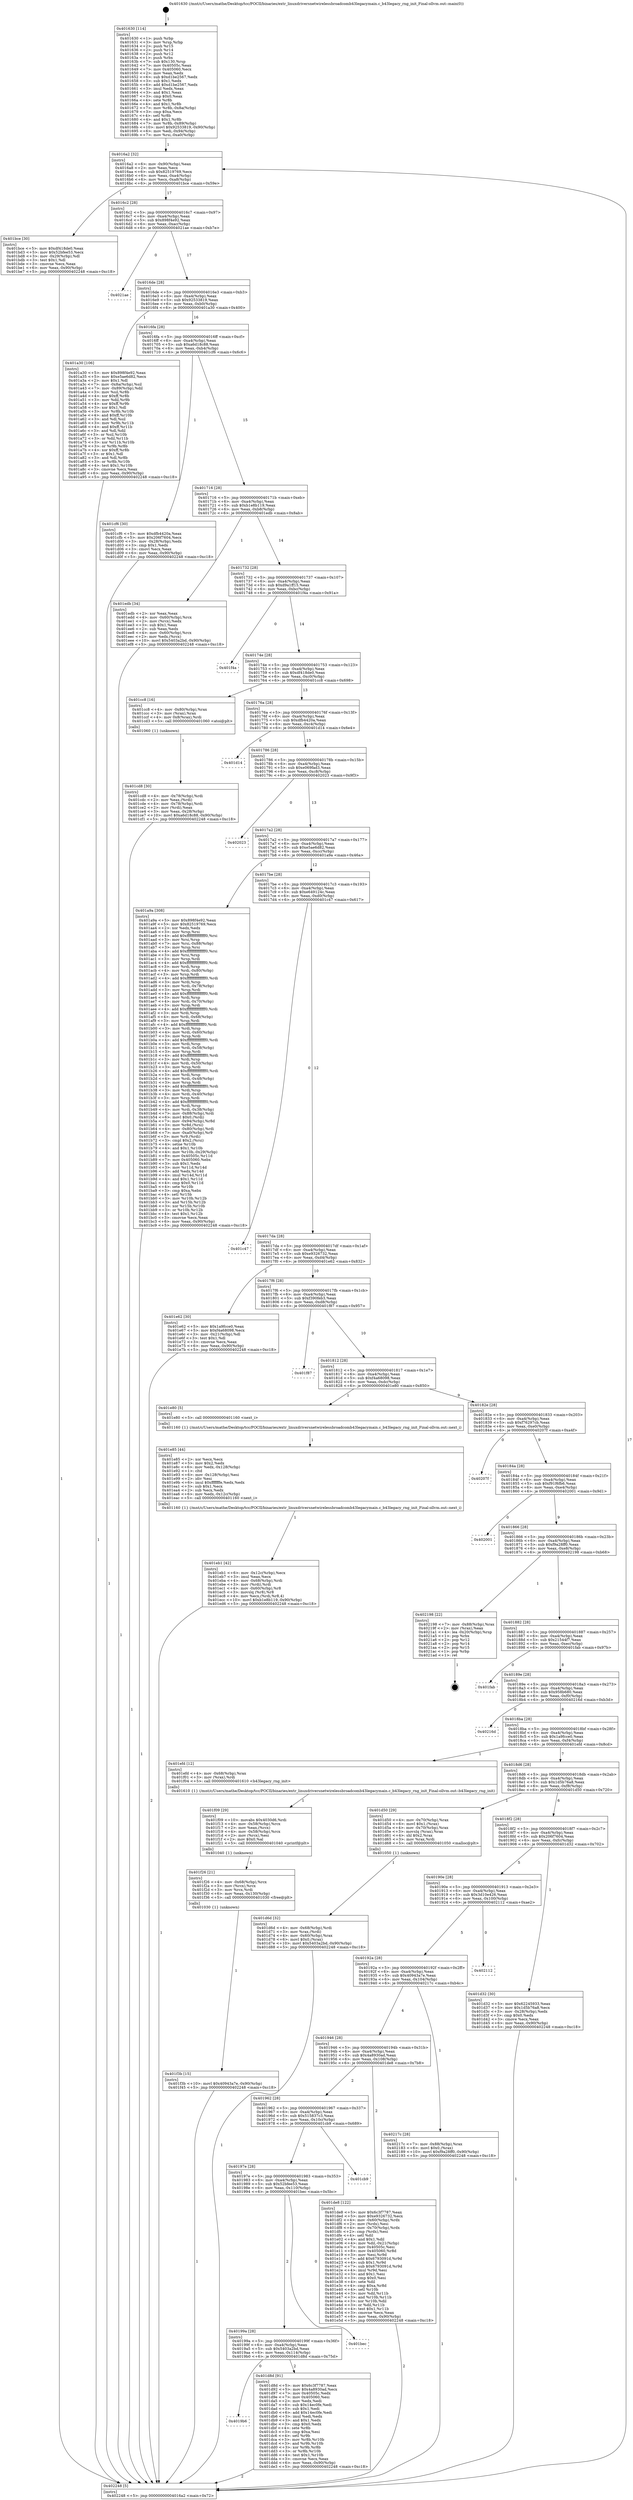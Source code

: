 digraph "0x401630" {
  label = "0x401630 (/mnt/c/Users/mathe/Desktop/tcc/POCII/binaries/extr_linuxdriversnetwirelessbroadcomb43legacymain.c_b43legacy_rng_init_Final-ollvm.out::main(0))"
  labelloc = "t"
  node[shape=record]

  Entry [label="",width=0.3,height=0.3,shape=circle,fillcolor=black,style=filled]
  "0x4016a2" [label="{
     0x4016a2 [32]\l
     | [instrs]\l
     &nbsp;&nbsp;0x4016a2 \<+6\>: mov -0x90(%rbp),%eax\l
     &nbsp;&nbsp;0x4016a8 \<+2\>: mov %eax,%ecx\l
     &nbsp;&nbsp;0x4016aa \<+6\>: sub $0x82519769,%ecx\l
     &nbsp;&nbsp;0x4016b0 \<+6\>: mov %eax,-0xa4(%rbp)\l
     &nbsp;&nbsp;0x4016b6 \<+6\>: mov %ecx,-0xa8(%rbp)\l
     &nbsp;&nbsp;0x4016bc \<+6\>: je 0000000000401bce \<main+0x59e\>\l
  }"]
  "0x401bce" [label="{
     0x401bce [30]\l
     | [instrs]\l
     &nbsp;&nbsp;0x401bce \<+5\>: mov $0xdf418de0,%eax\l
     &nbsp;&nbsp;0x401bd3 \<+5\>: mov $0x52bfee53,%ecx\l
     &nbsp;&nbsp;0x401bd8 \<+3\>: mov -0x29(%rbp),%dl\l
     &nbsp;&nbsp;0x401bdb \<+3\>: test $0x1,%dl\l
     &nbsp;&nbsp;0x401bde \<+3\>: cmovne %ecx,%eax\l
     &nbsp;&nbsp;0x401be1 \<+6\>: mov %eax,-0x90(%rbp)\l
     &nbsp;&nbsp;0x401be7 \<+5\>: jmp 0000000000402248 \<main+0xc18\>\l
  }"]
  "0x4016c2" [label="{
     0x4016c2 [28]\l
     | [instrs]\l
     &nbsp;&nbsp;0x4016c2 \<+5\>: jmp 00000000004016c7 \<main+0x97\>\l
     &nbsp;&nbsp;0x4016c7 \<+6\>: mov -0xa4(%rbp),%eax\l
     &nbsp;&nbsp;0x4016cd \<+5\>: sub $0x898f4e92,%eax\l
     &nbsp;&nbsp;0x4016d2 \<+6\>: mov %eax,-0xac(%rbp)\l
     &nbsp;&nbsp;0x4016d8 \<+6\>: je 00000000004021ae \<main+0xb7e\>\l
  }"]
  Exit [label="",width=0.3,height=0.3,shape=circle,fillcolor=black,style=filled,peripheries=2]
  "0x4021ae" [label="{
     0x4021ae\l
  }", style=dashed]
  "0x4016de" [label="{
     0x4016de [28]\l
     | [instrs]\l
     &nbsp;&nbsp;0x4016de \<+5\>: jmp 00000000004016e3 \<main+0xb3\>\l
     &nbsp;&nbsp;0x4016e3 \<+6\>: mov -0xa4(%rbp),%eax\l
     &nbsp;&nbsp;0x4016e9 \<+5\>: sub $0x92533819,%eax\l
     &nbsp;&nbsp;0x4016ee \<+6\>: mov %eax,-0xb0(%rbp)\l
     &nbsp;&nbsp;0x4016f4 \<+6\>: je 0000000000401a30 \<main+0x400\>\l
  }"]
  "0x401f3b" [label="{
     0x401f3b [15]\l
     | [instrs]\l
     &nbsp;&nbsp;0x401f3b \<+10\>: movl $0x40943a7e,-0x90(%rbp)\l
     &nbsp;&nbsp;0x401f45 \<+5\>: jmp 0000000000402248 \<main+0xc18\>\l
  }"]
  "0x401a30" [label="{
     0x401a30 [106]\l
     | [instrs]\l
     &nbsp;&nbsp;0x401a30 \<+5\>: mov $0x898f4e92,%eax\l
     &nbsp;&nbsp;0x401a35 \<+5\>: mov $0xe5ae6d82,%ecx\l
     &nbsp;&nbsp;0x401a3a \<+2\>: mov $0x1,%dl\l
     &nbsp;&nbsp;0x401a3c \<+7\>: mov -0x8a(%rbp),%sil\l
     &nbsp;&nbsp;0x401a43 \<+7\>: mov -0x89(%rbp),%dil\l
     &nbsp;&nbsp;0x401a4a \<+3\>: mov %sil,%r8b\l
     &nbsp;&nbsp;0x401a4d \<+4\>: xor $0xff,%r8b\l
     &nbsp;&nbsp;0x401a51 \<+3\>: mov %dil,%r9b\l
     &nbsp;&nbsp;0x401a54 \<+4\>: xor $0xff,%r9b\l
     &nbsp;&nbsp;0x401a58 \<+3\>: xor $0x1,%dl\l
     &nbsp;&nbsp;0x401a5b \<+3\>: mov %r8b,%r10b\l
     &nbsp;&nbsp;0x401a5e \<+4\>: and $0xff,%r10b\l
     &nbsp;&nbsp;0x401a62 \<+3\>: and %dl,%sil\l
     &nbsp;&nbsp;0x401a65 \<+3\>: mov %r9b,%r11b\l
     &nbsp;&nbsp;0x401a68 \<+4\>: and $0xff,%r11b\l
     &nbsp;&nbsp;0x401a6c \<+3\>: and %dl,%dil\l
     &nbsp;&nbsp;0x401a6f \<+3\>: or %sil,%r10b\l
     &nbsp;&nbsp;0x401a72 \<+3\>: or %dil,%r11b\l
     &nbsp;&nbsp;0x401a75 \<+3\>: xor %r11b,%r10b\l
     &nbsp;&nbsp;0x401a78 \<+3\>: or %r9b,%r8b\l
     &nbsp;&nbsp;0x401a7b \<+4\>: xor $0xff,%r8b\l
     &nbsp;&nbsp;0x401a7f \<+3\>: or $0x1,%dl\l
     &nbsp;&nbsp;0x401a82 \<+3\>: and %dl,%r8b\l
     &nbsp;&nbsp;0x401a85 \<+3\>: or %r8b,%r10b\l
     &nbsp;&nbsp;0x401a88 \<+4\>: test $0x1,%r10b\l
     &nbsp;&nbsp;0x401a8c \<+3\>: cmovne %ecx,%eax\l
     &nbsp;&nbsp;0x401a8f \<+6\>: mov %eax,-0x90(%rbp)\l
     &nbsp;&nbsp;0x401a95 \<+5\>: jmp 0000000000402248 \<main+0xc18\>\l
  }"]
  "0x4016fa" [label="{
     0x4016fa [28]\l
     | [instrs]\l
     &nbsp;&nbsp;0x4016fa \<+5\>: jmp 00000000004016ff \<main+0xcf\>\l
     &nbsp;&nbsp;0x4016ff \<+6\>: mov -0xa4(%rbp),%eax\l
     &nbsp;&nbsp;0x401705 \<+5\>: sub $0xa6d18c88,%eax\l
     &nbsp;&nbsp;0x40170a \<+6\>: mov %eax,-0xb4(%rbp)\l
     &nbsp;&nbsp;0x401710 \<+6\>: je 0000000000401cf6 \<main+0x6c6\>\l
  }"]
  "0x402248" [label="{
     0x402248 [5]\l
     | [instrs]\l
     &nbsp;&nbsp;0x402248 \<+5\>: jmp 00000000004016a2 \<main+0x72\>\l
  }"]
  "0x401630" [label="{
     0x401630 [114]\l
     | [instrs]\l
     &nbsp;&nbsp;0x401630 \<+1\>: push %rbp\l
     &nbsp;&nbsp;0x401631 \<+3\>: mov %rsp,%rbp\l
     &nbsp;&nbsp;0x401634 \<+2\>: push %r15\l
     &nbsp;&nbsp;0x401636 \<+2\>: push %r14\l
     &nbsp;&nbsp;0x401638 \<+2\>: push %r12\l
     &nbsp;&nbsp;0x40163a \<+1\>: push %rbx\l
     &nbsp;&nbsp;0x40163b \<+7\>: sub $0x130,%rsp\l
     &nbsp;&nbsp;0x401642 \<+7\>: mov 0x40505c,%eax\l
     &nbsp;&nbsp;0x401649 \<+7\>: mov 0x405060,%ecx\l
     &nbsp;&nbsp;0x401650 \<+2\>: mov %eax,%edx\l
     &nbsp;&nbsp;0x401652 \<+6\>: sub $0xd1be2567,%edx\l
     &nbsp;&nbsp;0x401658 \<+3\>: sub $0x1,%edx\l
     &nbsp;&nbsp;0x40165b \<+6\>: add $0xd1be2567,%edx\l
     &nbsp;&nbsp;0x401661 \<+3\>: imul %edx,%eax\l
     &nbsp;&nbsp;0x401664 \<+3\>: and $0x1,%eax\l
     &nbsp;&nbsp;0x401667 \<+3\>: cmp $0x0,%eax\l
     &nbsp;&nbsp;0x40166a \<+4\>: sete %r8b\l
     &nbsp;&nbsp;0x40166e \<+4\>: and $0x1,%r8b\l
     &nbsp;&nbsp;0x401672 \<+7\>: mov %r8b,-0x8a(%rbp)\l
     &nbsp;&nbsp;0x401679 \<+3\>: cmp $0xa,%ecx\l
     &nbsp;&nbsp;0x40167c \<+4\>: setl %r8b\l
     &nbsp;&nbsp;0x401680 \<+4\>: and $0x1,%r8b\l
     &nbsp;&nbsp;0x401684 \<+7\>: mov %r8b,-0x89(%rbp)\l
     &nbsp;&nbsp;0x40168b \<+10\>: movl $0x92533819,-0x90(%rbp)\l
     &nbsp;&nbsp;0x401695 \<+6\>: mov %edi,-0x94(%rbp)\l
     &nbsp;&nbsp;0x40169b \<+7\>: mov %rsi,-0xa0(%rbp)\l
  }"]
  "0x401f26" [label="{
     0x401f26 [21]\l
     | [instrs]\l
     &nbsp;&nbsp;0x401f26 \<+4\>: mov -0x68(%rbp),%rcx\l
     &nbsp;&nbsp;0x401f2a \<+3\>: mov (%rcx),%rcx\l
     &nbsp;&nbsp;0x401f2d \<+3\>: mov %rcx,%rdi\l
     &nbsp;&nbsp;0x401f30 \<+6\>: mov %eax,-0x130(%rbp)\l
     &nbsp;&nbsp;0x401f36 \<+5\>: call 0000000000401030 \<free@plt\>\l
     | [calls]\l
     &nbsp;&nbsp;0x401030 \{1\} (unknown)\l
  }"]
  "0x401cf6" [label="{
     0x401cf6 [30]\l
     | [instrs]\l
     &nbsp;&nbsp;0x401cf6 \<+5\>: mov $0xdfb4420a,%eax\l
     &nbsp;&nbsp;0x401cfb \<+5\>: mov $0x206f7604,%ecx\l
     &nbsp;&nbsp;0x401d00 \<+3\>: mov -0x28(%rbp),%edx\l
     &nbsp;&nbsp;0x401d03 \<+3\>: cmp $0x1,%edx\l
     &nbsp;&nbsp;0x401d06 \<+3\>: cmovl %ecx,%eax\l
     &nbsp;&nbsp;0x401d09 \<+6\>: mov %eax,-0x90(%rbp)\l
     &nbsp;&nbsp;0x401d0f \<+5\>: jmp 0000000000402248 \<main+0xc18\>\l
  }"]
  "0x401716" [label="{
     0x401716 [28]\l
     | [instrs]\l
     &nbsp;&nbsp;0x401716 \<+5\>: jmp 000000000040171b \<main+0xeb\>\l
     &nbsp;&nbsp;0x40171b \<+6\>: mov -0xa4(%rbp),%eax\l
     &nbsp;&nbsp;0x401721 \<+5\>: sub $0xb1e8b119,%eax\l
     &nbsp;&nbsp;0x401726 \<+6\>: mov %eax,-0xb8(%rbp)\l
     &nbsp;&nbsp;0x40172c \<+6\>: je 0000000000401edb \<main+0x8ab\>\l
  }"]
  "0x401f09" [label="{
     0x401f09 [29]\l
     | [instrs]\l
     &nbsp;&nbsp;0x401f09 \<+10\>: movabs $0x4030d6,%rdi\l
     &nbsp;&nbsp;0x401f13 \<+4\>: mov -0x58(%rbp),%rcx\l
     &nbsp;&nbsp;0x401f17 \<+2\>: mov %eax,(%rcx)\l
     &nbsp;&nbsp;0x401f19 \<+4\>: mov -0x58(%rbp),%rcx\l
     &nbsp;&nbsp;0x401f1d \<+2\>: mov (%rcx),%esi\l
     &nbsp;&nbsp;0x401f1f \<+2\>: mov $0x0,%al\l
     &nbsp;&nbsp;0x401f21 \<+5\>: call 0000000000401040 \<printf@plt\>\l
     | [calls]\l
     &nbsp;&nbsp;0x401040 \{1\} (unknown)\l
  }"]
  "0x401edb" [label="{
     0x401edb [34]\l
     | [instrs]\l
     &nbsp;&nbsp;0x401edb \<+2\>: xor %eax,%eax\l
     &nbsp;&nbsp;0x401edd \<+4\>: mov -0x60(%rbp),%rcx\l
     &nbsp;&nbsp;0x401ee1 \<+2\>: mov (%rcx),%edx\l
     &nbsp;&nbsp;0x401ee3 \<+3\>: sub $0x1,%eax\l
     &nbsp;&nbsp;0x401ee6 \<+2\>: sub %eax,%edx\l
     &nbsp;&nbsp;0x401ee8 \<+4\>: mov -0x60(%rbp),%rcx\l
     &nbsp;&nbsp;0x401eec \<+2\>: mov %edx,(%rcx)\l
     &nbsp;&nbsp;0x401eee \<+10\>: movl $0x5403a2bd,-0x90(%rbp)\l
     &nbsp;&nbsp;0x401ef8 \<+5\>: jmp 0000000000402248 \<main+0xc18\>\l
  }"]
  "0x401732" [label="{
     0x401732 [28]\l
     | [instrs]\l
     &nbsp;&nbsp;0x401732 \<+5\>: jmp 0000000000401737 \<main+0x107\>\l
     &nbsp;&nbsp;0x401737 \<+6\>: mov -0xa4(%rbp),%eax\l
     &nbsp;&nbsp;0x40173d \<+5\>: sub $0xd9a1ff15,%eax\l
     &nbsp;&nbsp;0x401742 \<+6\>: mov %eax,-0xbc(%rbp)\l
     &nbsp;&nbsp;0x401748 \<+6\>: je 0000000000401f4a \<main+0x91a\>\l
  }"]
  "0x401eb1" [label="{
     0x401eb1 [42]\l
     | [instrs]\l
     &nbsp;&nbsp;0x401eb1 \<+6\>: mov -0x12c(%rbp),%ecx\l
     &nbsp;&nbsp;0x401eb7 \<+3\>: imul %eax,%ecx\l
     &nbsp;&nbsp;0x401eba \<+4\>: mov -0x68(%rbp),%rdi\l
     &nbsp;&nbsp;0x401ebe \<+3\>: mov (%rdi),%rdi\l
     &nbsp;&nbsp;0x401ec1 \<+4\>: mov -0x60(%rbp),%r8\l
     &nbsp;&nbsp;0x401ec5 \<+3\>: movslq (%r8),%r8\l
     &nbsp;&nbsp;0x401ec8 \<+4\>: mov %ecx,(%rdi,%r8,4)\l
     &nbsp;&nbsp;0x401ecc \<+10\>: movl $0xb1e8b119,-0x90(%rbp)\l
     &nbsp;&nbsp;0x401ed6 \<+5\>: jmp 0000000000402248 \<main+0xc18\>\l
  }"]
  "0x401f4a" [label="{
     0x401f4a\l
  }", style=dashed]
  "0x40174e" [label="{
     0x40174e [28]\l
     | [instrs]\l
     &nbsp;&nbsp;0x40174e \<+5\>: jmp 0000000000401753 \<main+0x123\>\l
     &nbsp;&nbsp;0x401753 \<+6\>: mov -0xa4(%rbp),%eax\l
     &nbsp;&nbsp;0x401759 \<+5\>: sub $0xdf418de0,%eax\l
     &nbsp;&nbsp;0x40175e \<+6\>: mov %eax,-0xc0(%rbp)\l
     &nbsp;&nbsp;0x401764 \<+6\>: je 0000000000401cc8 \<main+0x698\>\l
  }"]
  "0x401e85" [label="{
     0x401e85 [44]\l
     | [instrs]\l
     &nbsp;&nbsp;0x401e85 \<+2\>: xor %ecx,%ecx\l
     &nbsp;&nbsp;0x401e87 \<+5\>: mov $0x2,%edx\l
     &nbsp;&nbsp;0x401e8c \<+6\>: mov %edx,-0x128(%rbp)\l
     &nbsp;&nbsp;0x401e92 \<+1\>: cltd\l
     &nbsp;&nbsp;0x401e93 \<+6\>: mov -0x128(%rbp),%esi\l
     &nbsp;&nbsp;0x401e99 \<+2\>: idiv %esi\l
     &nbsp;&nbsp;0x401e9b \<+6\>: imul $0xfffffffe,%edx,%edx\l
     &nbsp;&nbsp;0x401ea1 \<+3\>: sub $0x1,%ecx\l
     &nbsp;&nbsp;0x401ea4 \<+2\>: sub %ecx,%edx\l
     &nbsp;&nbsp;0x401ea6 \<+6\>: mov %edx,-0x12c(%rbp)\l
     &nbsp;&nbsp;0x401eac \<+5\>: call 0000000000401160 \<next_i\>\l
     | [calls]\l
     &nbsp;&nbsp;0x401160 \{1\} (/mnt/c/Users/mathe/Desktop/tcc/POCII/binaries/extr_linuxdriversnetwirelessbroadcomb43legacymain.c_b43legacy_rng_init_Final-ollvm.out::next_i)\l
  }"]
  "0x401cc8" [label="{
     0x401cc8 [16]\l
     | [instrs]\l
     &nbsp;&nbsp;0x401cc8 \<+4\>: mov -0x80(%rbp),%rax\l
     &nbsp;&nbsp;0x401ccc \<+3\>: mov (%rax),%rax\l
     &nbsp;&nbsp;0x401ccf \<+4\>: mov 0x8(%rax),%rdi\l
     &nbsp;&nbsp;0x401cd3 \<+5\>: call 0000000000401060 \<atoi@plt\>\l
     | [calls]\l
     &nbsp;&nbsp;0x401060 \{1\} (unknown)\l
  }"]
  "0x40176a" [label="{
     0x40176a [28]\l
     | [instrs]\l
     &nbsp;&nbsp;0x40176a \<+5\>: jmp 000000000040176f \<main+0x13f\>\l
     &nbsp;&nbsp;0x40176f \<+6\>: mov -0xa4(%rbp),%eax\l
     &nbsp;&nbsp;0x401775 \<+5\>: sub $0xdfb4420a,%eax\l
     &nbsp;&nbsp;0x40177a \<+6\>: mov %eax,-0xc4(%rbp)\l
     &nbsp;&nbsp;0x401780 \<+6\>: je 0000000000401d14 \<main+0x6e4\>\l
  }"]
  "0x4019b6" [label="{
     0x4019b6\l
  }", style=dashed]
  "0x401d14" [label="{
     0x401d14\l
  }", style=dashed]
  "0x401786" [label="{
     0x401786 [28]\l
     | [instrs]\l
     &nbsp;&nbsp;0x401786 \<+5\>: jmp 000000000040178b \<main+0x15b\>\l
     &nbsp;&nbsp;0x40178b \<+6\>: mov -0xa4(%rbp),%eax\l
     &nbsp;&nbsp;0x401791 \<+5\>: sub $0xe069fad3,%eax\l
     &nbsp;&nbsp;0x401796 \<+6\>: mov %eax,-0xc8(%rbp)\l
     &nbsp;&nbsp;0x40179c \<+6\>: je 0000000000402023 \<main+0x9f3\>\l
  }"]
  "0x401d8d" [label="{
     0x401d8d [91]\l
     | [instrs]\l
     &nbsp;&nbsp;0x401d8d \<+5\>: mov $0x6c3f7787,%eax\l
     &nbsp;&nbsp;0x401d92 \<+5\>: mov $0x4a8930ad,%ecx\l
     &nbsp;&nbsp;0x401d97 \<+7\>: mov 0x40505c,%edx\l
     &nbsp;&nbsp;0x401d9e \<+7\>: mov 0x405060,%esi\l
     &nbsp;&nbsp;0x401da5 \<+2\>: mov %edx,%edi\l
     &nbsp;&nbsp;0x401da7 \<+6\>: sub $0x14ec0fe,%edi\l
     &nbsp;&nbsp;0x401dad \<+3\>: sub $0x1,%edi\l
     &nbsp;&nbsp;0x401db0 \<+6\>: add $0x14ec0fe,%edi\l
     &nbsp;&nbsp;0x401db6 \<+3\>: imul %edi,%edx\l
     &nbsp;&nbsp;0x401db9 \<+3\>: and $0x1,%edx\l
     &nbsp;&nbsp;0x401dbc \<+3\>: cmp $0x0,%edx\l
     &nbsp;&nbsp;0x401dbf \<+4\>: sete %r8b\l
     &nbsp;&nbsp;0x401dc3 \<+3\>: cmp $0xa,%esi\l
     &nbsp;&nbsp;0x401dc6 \<+4\>: setl %r9b\l
     &nbsp;&nbsp;0x401dca \<+3\>: mov %r8b,%r10b\l
     &nbsp;&nbsp;0x401dcd \<+3\>: and %r9b,%r10b\l
     &nbsp;&nbsp;0x401dd0 \<+3\>: xor %r9b,%r8b\l
     &nbsp;&nbsp;0x401dd3 \<+3\>: or %r8b,%r10b\l
     &nbsp;&nbsp;0x401dd6 \<+4\>: test $0x1,%r10b\l
     &nbsp;&nbsp;0x401dda \<+3\>: cmovne %ecx,%eax\l
     &nbsp;&nbsp;0x401ddd \<+6\>: mov %eax,-0x90(%rbp)\l
     &nbsp;&nbsp;0x401de3 \<+5\>: jmp 0000000000402248 \<main+0xc18\>\l
  }"]
  "0x402023" [label="{
     0x402023\l
  }", style=dashed]
  "0x4017a2" [label="{
     0x4017a2 [28]\l
     | [instrs]\l
     &nbsp;&nbsp;0x4017a2 \<+5\>: jmp 00000000004017a7 \<main+0x177\>\l
     &nbsp;&nbsp;0x4017a7 \<+6\>: mov -0xa4(%rbp),%eax\l
     &nbsp;&nbsp;0x4017ad \<+5\>: sub $0xe5ae6d82,%eax\l
     &nbsp;&nbsp;0x4017b2 \<+6\>: mov %eax,-0xcc(%rbp)\l
     &nbsp;&nbsp;0x4017b8 \<+6\>: je 0000000000401a9a \<main+0x46a\>\l
  }"]
  "0x40199a" [label="{
     0x40199a [28]\l
     | [instrs]\l
     &nbsp;&nbsp;0x40199a \<+5\>: jmp 000000000040199f \<main+0x36f\>\l
     &nbsp;&nbsp;0x40199f \<+6\>: mov -0xa4(%rbp),%eax\l
     &nbsp;&nbsp;0x4019a5 \<+5\>: sub $0x5403a2bd,%eax\l
     &nbsp;&nbsp;0x4019aa \<+6\>: mov %eax,-0x114(%rbp)\l
     &nbsp;&nbsp;0x4019b0 \<+6\>: je 0000000000401d8d \<main+0x75d\>\l
  }"]
  "0x401a9a" [label="{
     0x401a9a [308]\l
     | [instrs]\l
     &nbsp;&nbsp;0x401a9a \<+5\>: mov $0x898f4e92,%eax\l
     &nbsp;&nbsp;0x401a9f \<+5\>: mov $0x82519769,%ecx\l
     &nbsp;&nbsp;0x401aa4 \<+2\>: xor %edx,%edx\l
     &nbsp;&nbsp;0x401aa6 \<+3\>: mov %rsp,%rsi\l
     &nbsp;&nbsp;0x401aa9 \<+4\>: add $0xfffffffffffffff0,%rsi\l
     &nbsp;&nbsp;0x401aad \<+3\>: mov %rsi,%rsp\l
     &nbsp;&nbsp;0x401ab0 \<+7\>: mov %rsi,-0x88(%rbp)\l
     &nbsp;&nbsp;0x401ab7 \<+3\>: mov %rsp,%rsi\l
     &nbsp;&nbsp;0x401aba \<+4\>: add $0xfffffffffffffff0,%rsi\l
     &nbsp;&nbsp;0x401abe \<+3\>: mov %rsi,%rsp\l
     &nbsp;&nbsp;0x401ac1 \<+3\>: mov %rsp,%rdi\l
     &nbsp;&nbsp;0x401ac4 \<+4\>: add $0xfffffffffffffff0,%rdi\l
     &nbsp;&nbsp;0x401ac8 \<+3\>: mov %rdi,%rsp\l
     &nbsp;&nbsp;0x401acb \<+4\>: mov %rdi,-0x80(%rbp)\l
     &nbsp;&nbsp;0x401acf \<+3\>: mov %rsp,%rdi\l
     &nbsp;&nbsp;0x401ad2 \<+4\>: add $0xfffffffffffffff0,%rdi\l
     &nbsp;&nbsp;0x401ad6 \<+3\>: mov %rdi,%rsp\l
     &nbsp;&nbsp;0x401ad9 \<+4\>: mov %rdi,-0x78(%rbp)\l
     &nbsp;&nbsp;0x401add \<+3\>: mov %rsp,%rdi\l
     &nbsp;&nbsp;0x401ae0 \<+4\>: add $0xfffffffffffffff0,%rdi\l
     &nbsp;&nbsp;0x401ae4 \<+3\>: mov %rdi,%rsp\l
     &nbsp;&nbsp;0x401ae7 \<+4\>: mov %rdi,-0x70(%rbp)\l
     &nbsp;&nbsp;0x401aeb \<+3\>: mov %rsp,%rdi\l
     &nbsp;&nbsp;0x401aee \<+4\>: add $0xfffffffffffffff0,%rdi\l
     &nbsp;&nbsp;0x401af2 \<+3\>: mov %rdi,%rsp\l
     &nbsp;&nbsp;0x401af5 \<+4\>: mov %rdi,-0x68(%rbp)\l
     &nbsp;&nbsp;0x401af9 \<+3\>: mov %rsp,%rdi\l
     &nbsp;&nbsp;0x401afc \<+4\>: add $0xfffffffffffffff0,%rdi\l
     &nbsp;&nbsp;0x401b00 \<+3\>: mov %rdi,%rsp\l
     &nbsp;&nbsp;0x401b03 \<+4\>: mov %rdi,-0x60(%rbp)\l
     &nbsp;&nbsp;0x401b07 \<+3\>: mov %rsp,%rdi\l
     &nbsp;&nbsp;0x401b0a \<+4\>: add $0xfffffffffffffff0,%rdi\l
     &nbsp;&nbsp;0x401b0e \<+3\>: mov %rdi,%rsp\l
     &nbsp;&nbsp;0x401b11 \<+4\>: mov %rdi,-0x58(%rbp)\l
     &nbsp;&nbsp;0x401b15 \<+3\>: mov %rsp,%rdi\l
     &nbsp;&nbsp;0x401b18 \<+4\>: add $0xfffffffffffffff0,%rdi\l
     &nbsp;&nbsp;0x401b1c \<+3\>: mov %rdi,%rsp\l
     &nbsp;&nbsp;0x401b1f \<+4\>: mov %rdi,-0x50(%rbp)\l
     &nbsp;&nbsp;0x401b23 \<+3\>: mov %rsp,%rdi\l
     &nbsp;&nbsp;0x401b26 \<+4\>: add $0xfffffffffffffff0,%rdi\l
     &nbsp;&nbsp;0x401b2a \<+3\>: mov %rdi,%rsp\l
     &nbsp;&nbsp;0x401b2d \<+4\>: mov %rdi,-0x48(%rbp)\l
     &nbsp;&nbsp;0x401b31 \<+3\>: mov %rsp,%rdi\l
     &nbsp;&nbsp;0x401b34 \<+4\>: add $0xfffffffffffffff0,%rdi\l
     &nbsp;&nbsp;0x401b38 \<+3\>: mov %rdi,%rsp\l
     &nbsp;&nbsp;0x401b3b \<+4\>: mov %rdi,-0x40(%rbp)\l
     &nbsp;&nbsp;0x401b3f \<+3\>: mov %rsp,%rdi\l
     &nbsp;&nbsp;0x401b42 \<+4\>: add $0xfffffffffffffff0,%rdi\l
     &nbsp;&nbsp;0x401b46 \<+3\>: mov %rdi,%rsp\l
     &nbsp;&nbsp;0x401b49 \<+4\>: mov %rdi,-0x38(%rbp)\l
     &nbsp;&nbsp;0x401b4d \<+7\>: mov -0x88(%rbp),%rdi\l
     &nbsp;&nbsp;0x401b54 \<+6\>: movl $0x0,(%rdi)\l
     &nbsp;&nbsp;0x401b5a \<+7\>: mov -0x94(%rbp),%r8d\l
     &nbsp;&nbsp;0x401b61 \<+3\>: mov %r8d,(%rsi)\l
     &nbsp;&nbsp;0x401b64 \<+4\>: mov -0x80(%rbp),%rdi\l
     &nbsp;&nbsp;0x401b68 \<+7\>: mov -0xa0(%rbp),%r9\l
     &nbsp;&nbsp;0x401b6f \<+3\>: mov %r9,(%rdi)\l
     &nbsp;&nbsp;0x401b72 \<+3\>: cmpl $0x2,(%rsi)\l
     &nbsp;&nbsp;0x401b75 \<+4\>: setne %r10b\l
     &nbsp;&nbsp;0x401b79 \<+4\>: and $0x1,%r10b\l
     &nbsp;&nbsp;0x401b7d \<+4\>: mov %r10b,-0x29(%rbp)\l
     &nbsp;&nbsp;0x401b81 \<+8\>: mov 0x40505c,%r11d\l
     &nbsp;&nbsp;0x401b89 \<+7\>: mov 0x405060,%ebx\l
     &nbsp;&nbsp;0x401b90 \<+3\>: sub $0x1,%edx\l
     &nbsp;&nbsp;0x401b93 \<+3\>: mov %r11d,%r14d\l
     &nbsp;&nbsp;0x401b96 \<+3\>: add %edx,%r14d\l
     &nbsp;&nbsp;0x401b99 \<+4\>: imul %r14d,%r11d\l
     &nbsp;&nbsp;0x401b9d \<+4\>: and $0x1,%r11d\l
     &nbsp;&nbsp;0x401ba1 \<+4\>: cmp $0x0,%r11d\l
     &nbsp;&nbsp;0x401ba5 \<+4\>: sete %r10b\l
     &nbsp;&nbsp;0x401ba9 \<+3\>: cmp $0xa,%ebx\l
     &nbsp;&nbsp;0x401bac \<+4\>: setl %r15b\l
     &nbsp;&nbsp;0x401bb0 \<+3\>: mov %r10b,%r12b\l
     &nbsp;&nbsp;0x401bb3 \<+3\>: and %r15b,%r12b\l
     &nbsp;&nbsp;0x401bb6 \<+3\>: xor %r15b,%r10b\l
     &nbsp;&nbsp;0x401bb9 \<+3\>: or %r10b,%r12b\l
     &nbsp;&nbsp;0x401bbc \<+4\>: test $0x1,%r12b\l
     &nbsp;&nbsp;0x401bc0 \<+3\>: cmovne %ecx,%eax\l
     &nbsp;&nbsp;0x401bc3 \<+6\>: mov %eax,-0x90(%rbp)\l
     &nbsp;&nbsp;0x401bc9 \<+5\>: jmp 0000000000402248 \<main+0xc18\>\l
  }"]
  "0x4017be" [label="{
     0x4017be [28]\l
     | [instrs]\l
     &nbsp;&nbsp;0x4017be \<+5\>: jmp 00000000004017c3 \<main+0x193\>\l
     &nbsp;&nbsp;0x4017c3 \<+6\>: mov -0xa4(%rbp),%eax\l
     &nbsp;&nbsp;0x4017c9 \<+5\>: sub $0xe649124c,%eax\l
     &nbsp;&nbsp;0x4017ce \<+6\>: mov %eax,-0xd0(%rbp)\l
     &nbsp;&nbsp;0x4017d4 \<+6\>: je 0000000000401c47 \<main+0x617\>\l
  }"]
  "0x401bec" [label="{
     0x401bec\l
  }", style=dashed]
  "0x401cd8" [label="{
     0x401cd8 [30]\l
     | [instrs]\l
     &nbsp;&nbsp;0x401cd8 \<+4\>: mov -0x78(%rbp),%rdi\l
     &nbsp;&nbsp;0x401cdc \<+2\>: mov %eax,(%rdi)\l
     &nbsp;&nbsp;0x401cde \<+4\>: mov -0x78(%rbp),%rdi\l
     &nbsp;&nbsp;0x401ce2 \<+2\>: mov (%rdi),%eax\l
     &nbsp;&nbsp;0x401ce4 \<+3\>: mov %eax,-0x28(%rbp)\l
     &nbsp;&nbsp;0x401ce7 \<+10\>: movl $0xa6d18c88,-0x90(%rbp)\l
     &nbsp;&nbsp;0x401cf1 \<+5\>: jmp 0000000000402248 \<main+0xc18\>\l
  }"]
  "0x40197e" [label="{
     0x40197e [28]\l
     | [instrs]\l
     &nbsp;&nbsp;0x40197e \<+5\>: jmp 0000000000401983 \<main+0x353\>\l
     &nbsp;&nbsp;0x401983 \<+6\>: mov -0xa4(%rbp),%eax\l
     &nbsp;&nbsp;0x401989 \<+5\>: sub $0x52bfee53,%eax\l
     &nbsp;&nbsp;0x40198e \<+6\>: mov %eax,-0x110(%rbp)\l
     &nbsp;&nbsp;0x401994 \<+6\>: je 0000000000401bec \<main+0x5bc\>\l
  }"]
  "0x401c47" [label="{
     0x401c47\l
  }", style=dashed]
  "0x4017da" [label="{
     0x4017da [28]\l
     | [instrs]\l
     &nbsp;&nbsp;0x4017da \<+5\>: jmp 00000000004017df \<main+0x1af\>\l
     &nbsp;&nbsp;0x4017df \<+6\>: mov -0xa4(%rbp),%eax\l
     &nbsp;&nbsp;0x4017e5 \<+5\>: sub $0xe9326732,%eax\l
     &nbsp;&nbsp;0x4017ea \<+6\>: mov %eax,-0xd4(%rbp)\l
     &nbsp;&nbsp;0x4017f0 \<+6\>: je 0000000000401e62 \<main+0x832\>\l
  }"]
  "0x401cb9" [label="{
     0x401cb9\l
  }", style=dashed]
  "0x401e62" [label="{
     0x401e62 [30]\l
     | [instrs]\l
     &nbsp;&nbsp;0x401e62 \<+5\>: mov $0x1a9fcce0,%eax\l
     &nbsp;&nbsp;0x401e67 \<+5\>: mov $0xf4a68098,%ecx\l
     &nbsp;&nbsp;0x401e6c \<+3\>: mov -0x21(%rbp),%dl\l
     &nbsp;&nbsp;0x401e6f \<+3\>: test $0x1,%dl\l
     &nbsp;&nbsp;0x401e72 \<+3\>: cmovne %ecx,%eax\l
     &nbsp;&nbsp;0x401e75 \<+6\>: mov %eax,-0x90(%rbp)\l
     &nbsp;&nbsp;0x401e7b \<+5\>: jmp 0000000000402248 \<main+0xc18\>\l
  }"]
  "0x4017f6" [label="{
     0x4017f6 [28]\l
     | [instrs]\l
     &nbsp;&nbsp;0x4017f6 \<+5\>: jmp 00000000004017fb \<main+0x1cb\>\l
     &nbsp;&nbsp;0x4017fb \<+6\>: mov -0xa4(%rbp),%eax\l
     &nbsp;&nbsp;0x401801 \<+5\>: sub $0xf390feb3,%eax\l
     &nbsp;&nbsp;0x401806 \<+6\>: mov %eax,-0xd8(%rbp)\l
     &nbsp;&nbsp;0x40180c \<+6\>: je 0000000000401f87 \<main+0x957\>\l
  }"]
  "0x401962" [label="{
     0x401962 [28]\l
     | [instrs]\l
     &nbsp;&nbsp;0x401962 \<+5\>: jmp 0000000000401967 \<main+0x337\>\l
     &nbsp;&nbsp;0x401967 \<+6\>: mov -0xa4(%rbp),%eax\l
     &nbsp;&nbsp;0x40196d \<+5\>: sub $0x515837c3,%eax\l
     &nbsp;&nbsp;0x401972 \<+6\>: mov %eax,-0x10c(%rbp)\l
     &nbsp;&nbsp;0x401978 \<+6\>: je 0000000000401cb9 \<main+0x689\>\l
  }"]
  "0x401f87" [label="{
     0x401f87\l
  }", style=dashed]
  "0x401812" [label="{
     0x401812 [28]\l
     | [instrs]\l
     &nbsp;&nbsp;0x401812 \<+5\>: jmp 0000000000401817 \<main+0x1e7\>\l
     &nbsp;&nbsp;0x401817 \<+6\>: mov -0xa4(%rbp),%eax\l
     &nbsp;&nbsp;0x40181d \<+5\>: sub $0xf4a68098,%eax\l
     &nbsp;&nbsp;0x401822 \<+6\>: mov %eax,-0xdc(%rbp)\l
     &nbsp;&nbsp;0x401828 \<+6\>: je 0000000000401e80 \<main+0x850\>\l
  }"]
  "0x401de8" [label="{
     0x401de8 [122]\l
     | [instrs]\l
     &nbsp;&nbsp;0x401de8 \<+5\>: mov $0x6c3f7787,%eax\l
     &nbsp;&nbsp;0x401ded \<+5\>: mov $0xe9326732,%ecx\l
     &nbsp;&nbsp;0x401df2 \<+4\>: mov -0x60(%rbp),%rdx\l
     &nbsp;&nbsp;0x401df6 \<+2\>: mov (%rdx),%esi\l
     &nbsp;&nbsp;0x401df8 \<+4\>: mov -0x70(%rbp),%rdx\l
     &nbsp;&nbsp;0x401dfc \<+2\>: cmp (%rdx),%esi\l
     &nbsp;&nbsp;0x401dfe \<+4\>: setl %dil\l
     &nbsp;&nbsp;0x401e02 \<+4\>: and $0x1,%dil\l
     &nbsp;&nbsp;0x401e06 \<+4\>: mov %dil,-0x21(%rbp)\l
     &nbsp;&nbsp;0x401e0a \<+7\>: mov 0x40505c,%esi\l
     &nbsp;&nbsp;0x401e11 \<+8\>: mov 0x405060,%r8d\l
     &nbsp;&nbsp;0x401e19 \<+3\>: mov %esi,%r9d\l
     &nbsp;&nbsp;0x401e1c \<+7\>: add $0x6793091d,%r9d\l
     &nbsp;&nbsp;0x401e23 \<+4\>: sub $0x1,%r9d\l
     &nbsp;&nbsp;0x401e27 \<+7\>: sub $0x6793091d,%r9d\l
     &nbsp;&nbsp;0x401e2e \<+4\>: imul %r9d,%esi\l
     &nbsp;&nbsp;0x401e32 \<+3\>: and $0x1,%esi\l
     &nbsp;&nbsp;0x401e35 \<+3\>: cmp $0x0,%esi\l
     &nbsp;&nbsp;0x401e38 \<+4\>: sete %dil\l
     &nbsp;&nbsp;0x401e3c \<+4\>: cmp $0xa,%r8d\l
     &nbsp;&nbsp;0x401e40 \<+4\>: setl %r10b\l
     &nbsp;&nbsp;0x401e44 \<+3\>: mov %dil,%r11b\l
     &nbsp;&nbsp;0x401e47 \<+3\>: and %r10b,%r11b\l
     &nbsp;&nbsp;0x401e4a \<+3\>: xor %r10b,%dil\l
     &nbsp;&nbsp;0x401e4d \<+3\>: or %dil,%r11b\l
     &nbsp;&nbsp;0x401e50 \<+4\>: test $0x1,%r11b\l
     &nbsp;&nbsp;0x401e54 \<+3\>: cmovne %ecx,%eax\l
     &nbsp;&nbsp;0x401e57 \<+6\>: mov %eax,-0x90(%rbp)\l
     &nbsp;&nbsp;0x401e5d \<+5\>: jmp 0000000000402248 \<main+0xc18\>\l
  }"]
  "0x401e80" [label="{
     0x401e80 [5]\l
     | [instrs]\l
     &nbsp;&nbsp;0x401e80 \<+5\>: call 0000000000401160 \<next_i\>\l
     | [calls]\l
     &nbsp;&nbsp;0x401160 \{1\} (/mnt/c/Users/mathe/Desktop/tcc/POCII/binaries/extr_linuxdriversnetwirelessbroadcomb43legacymain.c_b43legacy_rng_init_Final-ollvm.out::next_i)\l
  }"]
  "0x40182e" [label="{
     0x40182e [28]\l
     | [instrs]\l
     &nbsp;&nbsp;0x40182e \<+5\>: jmp 0000000000401833 \<main+0x203\>\l
     &nbsp;&nbsp;0x401833 \<+6\>: mov -0xa4(%rbp),%eax\l
     &nbsp;&nbsp;0x401839 \<+5\>: sub $0xf76297cb,%eax\l
     &nbsp;&nbsp;0x40183e \<+6\>: mov %eax,-0xe0(%rbp)\l
     &nbsp;&nbsp;0x401844 \<+6\>: je 000000000040207f \<main+0xa4f\>\l
  }"]
  "0x401946" [label="{
     0x401946 [28]\l
     | [instrs]\l
     &nbsp;&nbsp;0x401946 \<+5\>: jmp 000000000040194b \<main+0x31b\>\l
     &nbsp;&nbsp;0x40194b \<+6\>: mov -0xa4(%rbp),%eax\l
     &nbsp;&nbsp;0x401951 \<+5\>: sub $0x4a8930ad,%eax\l
     &nbsp;&nbsp;0x401956 \<+6\>: mov %eax,-0x108(%rbp)\l
     &nbsp;&nbsp;0x40195c \<+6\>: je 0000000000401de8 \<main+0x7b8\>\l
  }"]
  "0x40207f" [label="{
     0x40207f\l
  }", style=dashed]
  "0x40184a" [label="{
     0x40184a [28]\l
     | [instrs]\l
     &nbsp;&nbsp;0x40184a \<+5\>: jmp 000000000040184f \<main+0x21f\>\l
     &nbsp;&nbsp;0x40184f \<+6\>: mov -0xa4(%rbp),%eax\l
     &nbsp;&nbsp;0x401855 \<+5\>: sub $0xf91f6fb6,%eax\l
     &nbsp;&nbsp;0x40185a \<+6\>: mov %eax,-0xe4(%rbp)\l
     &nbsp;&nbsp;0x401860 \<+6\>: je 0000000000402001 \<main+0x9d1\>\l
  }"]
  "0x40217c" [label="{
     0x40217c [28]\l
     | [instrs]\l
     &nbsp;&nbsp;0x40217c \<+7\>: mov -0x88(%rbp),%rax\l
     &nbsp;&nbsp;0x402183 \<+6\>: movl $0x0,(%rax)\l
     &nbsp;&nbsp;0x402189 \<+10\>: movl $0xf9a28ff0,-0x90(%rbp)\l
     &nbsp;&nbsp;0x402193 \<+5\>: jmp 0000000000402248 \<main+0xc18\>\l
  }"]
  "0x402001" [label="{
     0x402001\l
  }", style=dashed]
  "0x401866" [label="{
     0x401866 [28]\l
     | [instrs]\l
     &nbsp;&nbsp;0x401866 \<+5\>: jmp 000000000040186b \<main+0x23b\>\l
     &nbsp;&nbsp;0x40186b \<+6\>: mov -0xa4(%rbp),%eax\l
     &nbsp;&nbsp;0x401871 \<+5\>: sub $0xf9a28ff0,%eax\l
     &nbsp;&nbsp;0x401876 \<+6\>: mov %eax,-0xe8(%rbp)\l
     &nbsp;&nbsp;0x40187c \<+6\>: je 0000000000402198 \<main+0xb68\>\l
  }"]
  "0x40192a" [label="{
     0x40192a [28]\l
     | [instrs]\l
     &nbsp;&nbsp;0x40192a \<+5\>: jmp 000000000040192f \<main+0x2ff\>\l
     &nbsp;&nbsp;0x40192f \<+6\>: mov -0xa4(%rbp),%eax\l
     &nbsp;&nbsp;0x401935 \<+5\>: sub $0x40943a7e,%eax\l
     &nbsp;&nbsp;0x40193a \<+6\>: mov %eax,-0x104(%rbp)\l
     &nbsp;&nbsp;0x401940 \<+6\>: je 000000000040217c \<main+0xb4c\>\l
  }"]
  "0x402198" [label="{
     0x402198 [22]\l
     | [instrs]\l
     &nbsp;&nbsp;0x402198 \<+7\>: mov -0x88(%rbp),%rax\l
     &nbsp;&nbsp;0x40219f \<+2\>: mov (%rax),%eax\l
     &nbsp;&nbsp;0x4021a1 \<+4\>: lea -0x20(%rbp),%rsp\l
     &nbsp;&nbsp;0x4021a5 \<+1\>: pop %rbx\l
     &nbsp;&nbsp;0x4021a6 \<+2\>: pop %r12\l
     &nbsp;&nbsp;0x4021a8 \<+2\>: pop %r14\l
     &nbsp;&nbsp;0x4021aa \<+2\>: pop %r15\l
     &nbsp;&nbsp;0x4021ac \<+1\>: pop %rbp\l
     &nbsp;&nbsp;0x4021ad \<+1\>: ret\l
  }"]
  "0x401882" [label="{
     0x401882 [28]\l
     | [instrs]\l
     &nbsp;&nbsp;0x401882 \<+5\>: jmp 0000000000401887 \<main+0x257\>\l
     &nbsp;&nbsp;0x401887 \<+6\>: mov -0xa4(%rbp),%eax\l
     &nbsp;&nbsp;0x40188d \<+5\>: sub $0x21544f7,%eax\l
     &nbsp;&nbsp;0x401892 \<+6\>: mov %eax,-0xec(%rbp)\l
     &nbsp;&nbsp;0x401898 \<+6\>: je 0000000000401fab \<main+0x97b\>\l
  }"]
  "0x402112" [label="{
     0x402112\l
  }", style=dashed]
  "0x401fab" [label="{
     0x401fab\l
  }", style=dashed]
  "0x40189e" [label="{
     0x40189e [28]\l
     | [instrs]\l
     &nbsp;&nbsp;0x40189e \<+5\>: jmp 00000000004018a3 \<main+0x273\>\l
     &nbsp;&nbsp;0x4018a3 \<+6\>: mov -0xa4(%rbp),%eax\l
     &nbsp;&nbsp;0x4018a9 \<+5\>: sub $0x958b680,%eax\l
     &nbsp;&nbsp;0x4018ae \<+6\>: mov %eax,-0xf0(%rbp)\l
     &nbsp;&nbsp;0x4018b4 \<+6\>: je 000000000040216d \<main+0xb3d\>\l
  }"]
  "0x401d6d" [label="{
     0x401d6d [32]\l
     | [instrs]\l
     &nbsp;&nbsp;0x401d6d \<+4\>: mov -0x68(%rbp),%rdi\l
     &nbsp;&nbsp;0x401d71 \<+3\>: mov %rax,(%rdi)\l
     &nbsp;&nbsp;0x401d74 \<+4\>: mov -0x60(%rbp),%rax\l
     &nbsp;&nbsp;0x401d78 \<+6\>: movl $0x0,(%rax)\l
     &nbsp;&nbsp;0x401d7e \<+10\>: movl $0x5403a2bd,-0x90(%rbp)\l
     &nbsp;&nbsp;0x401d88 \<+5\>: jmp 0000000000402248 \<main+0xc18\>\l
  }"]
  "0x40216d" [label="{
     0x40216d\l
  }", style=dashed]
  "0x4018ba" [label="{
     0x4018ba [28]\l
     | [instrs]\l
     &nbsp;&nbsp;0x4018ba \<+5\>: jmp 00000000004018bf \<main+0x28f\>\l
     &nbsp;&nbsp;0x4018bf \<+6\>: mov -0xa4(%rbp),%eax\l
     &nbsp;&nbsp;0x4018c5 \<+5\>: sub $0x1a9fcce0,%eax\l
     &nbsp;&nbsp;0x4018ca \<+6\>: mov %eax,-0xf4(%rbp)\l
     &nbsp;&nbsp;0x4018d0 \<+6\>: je 0000000000401efd \<main+0x8cd\>\l
  }"]
  "0x40190e" [label="{
     0x40190e [28]\l
     | [instrs]\l
     &nbsp;&nbsp;0x40190e \<+5\>: jmp 0000000000401913 \<main+0x2e3\>\l
     &nbsp;&nbsp;0x401913 \<+6\>: mov -0xa4(%rbp),%eax\l
     &nbsp;&nbsp;0x401919 \<+5\>: sub $0x3d10e426,%eax\l
     &nbsp;&nbsp;0x40191e \<+6\>: mov %eax,-0x100(%rbp)\l
     &nbsp;&nbsp;0x401924 \<+6\>: je 0000000000402112 \<main+0xae2\>\l
  }"]
  "0x401efd" [label="{
     0x401efd [12]\l
     | [instrs]\l
     &nbsp;&nbsp;0x401efd \<+4\>: mov -0x68(%rbp),%rax\l
     &nbsp;&nbsp;0x401f01 \<+3\>: mov (%rax),%rdi\l
     &nbsp;&nbsp;0x401f04 \<+5\>: call 0000000000401610 \<b43legacy_rng_init\>\l
     | [calls]\l
     &nbsp;&nbsp;0x401610 \{1\} (/mnt/c/Users/mathe/Desktop/tcc/POCII/binaries/extr_linuxdriversnetwirelessbroadcomb43legacymain.c_b43legacy_rng_init_Final-ollvm.out::b43legacy_rng_init)\l
  }"]
  "0x4018d6" [label="{
     0x4018d6 [28]\l
     | [instrs]\l
     &nbsp;&nbsp;0x4018d6 \<+5\>: jmp 00000000004018db \<main+0x2ab\>\l
     &nbsp;&nbsp;0x4018db \<+6\>: mov -0xa4(%rbp),%eax\l
     &nbsp;&nbsp;0x4018e1 \<+5\>: sub $0x1d5b76a8,%eax\l
     &nbsp;&nbsp;0x4018e6 \<+6\>: mov %eax,-0xf8(%rbp)\l
     &nbsp;&nbsp;0x4018ec \<+6\>: je 0000000000401d50 \<main+0x720\>\l
  }"]
  "0x401d32" [label="{
     0x401d32 [30]\l
     | [instrs]\l
     &nbsp;&nbsp;0x401d32 \<+5\>: mov $0x62245933,%eax\l
     &nbsp;&nbsp;0x401d37 \<+5\>: mov $0x1d5b76a8,%ecx\l
     &nbsp;&nbsp;0x401d3c \<+3\>: mov -0x28(%rbp),%edx\l
     &nbsp;&nbsp;0x401d3f \<+3\>: cmp $0x0,%edx\l
     &nbsp;&nbsp;0x401d42 \<+3\>: cmove %ecx,%eax\l
     &nbsp;&nbsp;0x401d45 \<+6\>: mov %eax,-0x90(%rbp)\l
     &nbsp;&nbsp;0x401d4b \<+5\>: jmp 0000000000402248 \<main+0xc18\>\l
  }"]
  "0x401d50" [label="{
     0x401d50 [29]\l
     | [instrs]\l
     &nbsp;&nbsp;0x401d50 \<+4\>: mov -0x70(%rbp),%rax\l
     &nbsp;&nbsp;0x401d54 \<+6\>: movl $0x1,(%rax)\l
     &nbsp;&nbsp;0x401d5a \<+4\>: mov -0x70(%rbp),%rax\l
     &nbsp;&nbsp;0x401d5e \<+3\>: movslq (%rax),%rax\l
     &nbsp;&nbsp;0x401d61 \<+4\>: shl $0x2,%rax\l
     &nbsp;&nbsp;0x401d65 \<+3\>: mov %rax,%rdi\l
     &nbsp;&nbsp;0x401d68 \<+5\>: call 0000000000401050 \<malloc@plt\>\l
     | [calls]\l
     &nbsp;&nbsp;0x401050 \{1\} (unknown)\l
  }"]
  "0x4018f2" [label="{
     0x4018f2 [28]\l
     | [instrs]\l
     &nbsp;&nbsp;0x4018f2 \<+5\>: jmp 00000000004018f7 \<main+0x2c7\>\l
     &nbsp;&nbsp;0x4018f7 \<+6\>: mov -0xa4(%rbp),%eax\l
     &nbsp;&nbsp;0x4018fd \<+5\>: sub $0x206f7604,%eax\l
     &nbsp;&nbsp;0x401902 \<+6\>: mov %eax,-0xfc(%rbp)\l
     &nbsp;&nbsp;0x401908 \<+6\>: je 0000000000401d32 \<main+0x702\>\l
  }"]
  Entry -> "0x401630" [label=" 1"]
  "0x4016a2" -> "0x401bce" [label=" 1"]
  "0x4016a2" -> "0x4016c2" [label=" 17"]
  "0x402198" -> Exit [label=" 1"]
  "0x4016c2" -> "0x4021ae" [label=" 0"]
  "0x4016c2" -> "0x4016de" [label=" 17"]
  "0x40217c" -> "0x402248" [label=" 1"]
  "0x4016de" -> "0x401a30" [label=" 1"]
  "0x4016de" -> "0x4016fa" [label=" 16"]
  "0x401a30" -> "0x402248" [label=" 1"]
  "0x401630" -> "0x4016a2" [label=" 1"]
  "0x402248" -> "0x4016a2" [label=" 17"]
  "0x401f3b" -> "0x402248" [label=" 1"]
  "0x4016fa" -> "0x401cf6" [label=" 1"]
  "0x4016fa" -> "0x401716" [label=" 15"]
  "0x401f26" -> "0x401f3b" [label=" 1"]
  "0x401716" -> "0x401edb" [label=" 1"]
  "0x401716" -> "0x401732" [label=" 14"]
  "0x401f09" -> "0x401f26" [label=" 1"]
  "0x401732" -> "0x401f4a" [label=" 0"]
  "0x401732" -> "0x40174e" [label=" 14"]
  "0x401efd" -> "0x401f09" [label=" 1"]
  "0x40174e" -> "0x401cc8" [label=" 1"]
  "0x40174e" -> "0x40176a" [label=" 13"]
  "0x401edb" -> "0x402248" [label=" 1"]
  "0x40176a" -> "0x401d14" [label=" 0"]
  "0x40176a" -> "0x401786" [label=" 13"]
  "0x401eb1" -> "0x402248" [label=" 1"]
  "0x401786" -> "0x402023" [label=" 0"]
  "0x401786" -> "0x4017a2" [label=" 13"]
  "0x401e85" -> "0x401eb1" [label=" 1"]
  "0x4017a2" -> "0x401a9a" [label=" 1"]
  "0x4017a2" -> "0x4017be" [label=" 12"]
  "0x401e62" -> "0x402248" [label=" 2"]
  "0x401a9a" -> "0x402248" [label=" 1"]
  "0x401bce" -> "0x402248" [label=" 1"]
  "0x401cc8" -> "0x401cd8" [label=" 1"]
  "0x401cd8" -> "0x402248" [label=" 1"]
  "0x401cf6" -> "0x402248" [label=" 1"]
  "0x401de8" -> "0x402248" [label=" 2"]
  "0x4017be" -> "0x401c47" [label=" 0"]
  "0x4017be" -> "0x4017da" [label=" 12"]
  "0x40199a" -> "0x4019b6" [label=" 0"]
  "0x4017da" -> "0x401e62" [label=" 2"]
  "0x4017da" -> "0x4017f6" [label=" 10"]
  "0x40199a" -> "0x401d8d" [label=" 2"]
  "0x4017f6" -> "0x401f87" [label=" 0"]
  "0x4017f6" -> "0x401812" [label=" 10"]
  "0x40197e" -> "0x40199a" [label=" 2"]
  "0x401812" -> "0x401e80" [label=" 1"]
  "0x401812" -> "0x40182e" [label=" 9"]
  "0x40197e" -> "0x401bec" [label=" 0"]
  "0x40182e" -> "0x40207f" [label=" 0"]
  "0x40182e" -> "0x40184a" [label=" 9"]
  "0x401962" -> "0x40197e" [label=" 2"]
  "0x40184a" -> "0x402001" [label=" 0"]
  "0x40184a" -> "0x401866" [label=" 9"]
  "0x401962" -> "0x401cb9" [label=" 0"]
  "0x401866" -> "0x402198" [label=" 1"]
  "0x401866" -> "0x401882" [label=" 8"]
  "0x401946" -> "0x401962" [label=" 2"]
  "0x401882" -> "0x401fab" [label=" 0"]
  "0x401882" -> "0x40189e" [label=" 8"]
  "0x401946" -> "0x401de8" [label=" 2"]
  "0x40189e" -> "0x40216d" [label=" 0"]
  "0x40189e" -> "0x4018ba" [label=" 8"]
  "0x40192a" -> "0x401946" [label=" 4"]
  "0x4018ba" -> "0x401efd" [label=" 1"]
  "0x4018ba" -> "0x4018d6" [label=" 7"]
  "0x40192a" -> "0x40217c" [label=" 1"]
  "0x4018d6" -> "0x401d50" [label=" 1"]
  "0x4018d6" -> "0x4018f2" [label=" 6"]
  "0x401e80" -> "0x401e85" [label=" 1"]
  "0x4018f2" -> "0x401d32" [label=" 1"]
  "0x4018f2" -> "0x40190e" [label=" 5"]
  "0x401d32" -> "0x402248" [label=" 1"]
  "0x401d50" -> "0x401d6d" [label=" 1"]
  "0x401d6d" -> "0x402248" [label=" 1"]
  "0x401d8d" -> "0x402248" [label=" 2"]
  "0x40190e" -> "0x402112" [label=" 0"]
  "0x40190e" -> "0x40192a" [label=" 5"]
}
